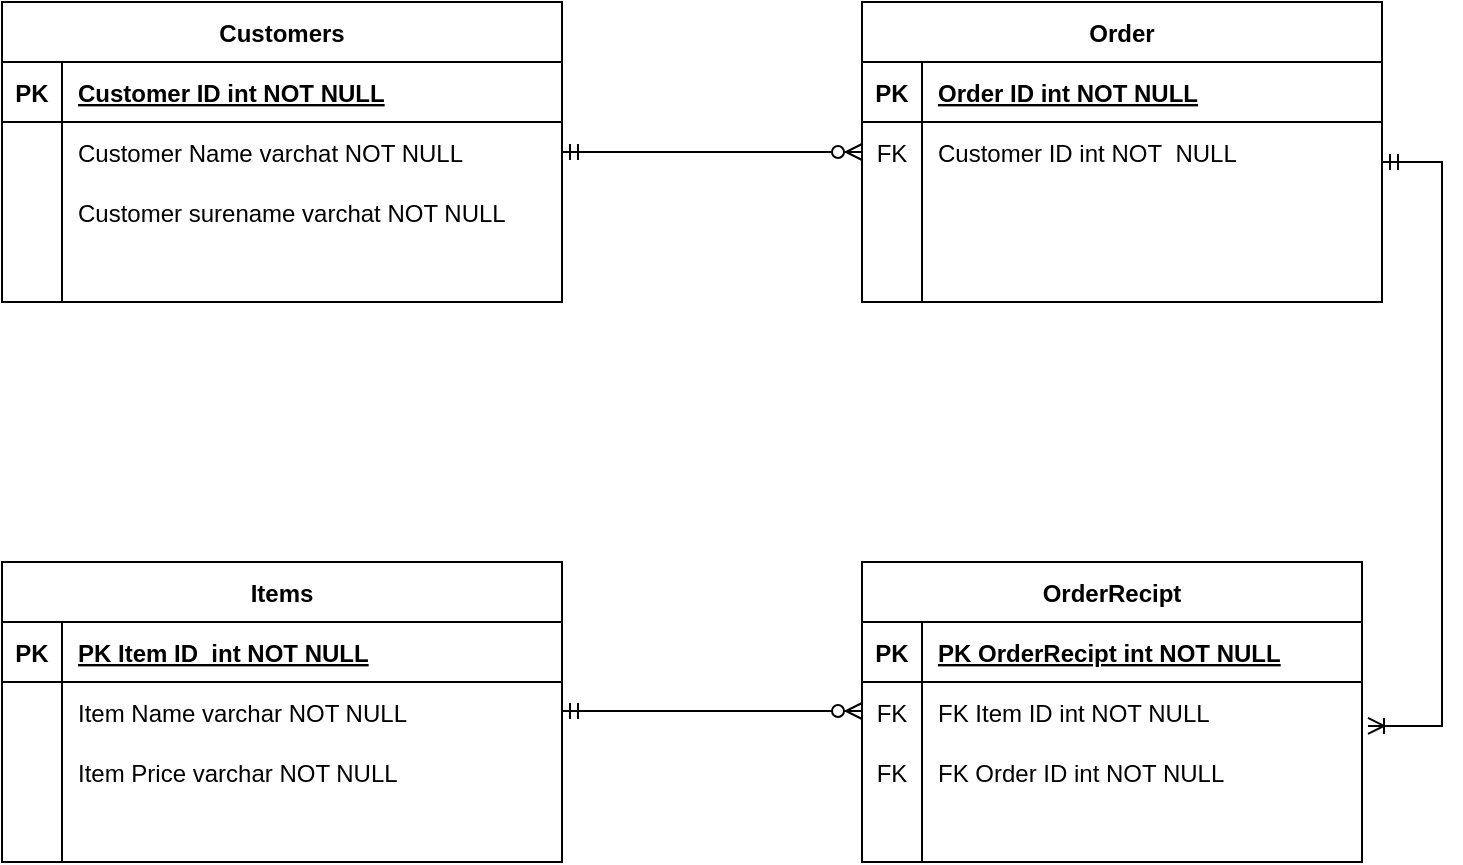 <mxfile version="20.0.4" type="device"><diagram id="BbwdjzTYvavh9_keRaxS" name="Page-1"><mxGraphModel dx="1422" dy="786" grid="1" gridSize="10" guides="1" tooltips="1" connect="1" arrows="1" fold="1" page="1" pageScale="1" pageWidth="827" pageHeight="1169" math="0" shadow="0"><root><mxCell id="0"/><mxCell id="1" parent="0"/><mxCell id="ctoHHBVkUIvdOyT7SXxz-17" value="Customers" style="shape=table;startSize=30;container=1;collapsible=1;childLayout=tableLayout;fixedRows=1;rowLines=0;fontStyle=1;align=center;resizeLast=1;" vertex="1" parent="1"><mxGeometry x="40" y="80" width="280" height="150" as="geometry"/></mxCell><mxCell id="ctoHHBVkUIvdOyT7SXxz-18" value="" style="shape=tableRow;horizontal=0;startSize=0;swimlaneHead=0;swimlaneBody=0;fillColor=none;collapsible=0;dropTarget=0;points=[[0,0.5],[1,0.5]];portConstraint=eastwest;top=0;left=0;right=0;bottom=1;" vertex="1" parent="ctoHHBVkUIvdOyT7SXxz-17"><mxGeometry y="30" width="280" height="30" as="geometry"/></mxCell><mxCell id="ctoHHBVkUIvdOyT7SXxz-19" value="PK" style="shape=partialRectangle;connectable=0;fillColor=none;top=0;left=0;bottom=0;right=0;fontStyle=1;overflow=hidden;" vertex="1" parent="ctoHHBVkUIvdOyT7SXxz-18"><mxGeometry width="30" height="30" as="geometry"><mxRectangle width="30" height="30" as="alternateBounds"/></mxGeometry></mxCell><mxCell id="ctoHHBVkUIvdOyT7SXxz-20" value="Customer ID int NOT NULL" style="shape=partialRectangle;connectable=0;fillColor=none;top=0;left=0;bottom=0;right=0;align=left;spacingLeft=6;fontStyle=5;overflow=hidden;" vertex="1" parent="ctoHHBVkUIvdOyT7SXxz-18"><mxGeometry x="30" width="250" height="30" as="geometry"><mxRectangle width="250" height="30" as="alternateBounds"/></mxGeometry></mxCell><mxCell id="ctoHHBVkUIvdOyT7SXxz-21" value="" style="shape=tableRow;horizontal=0;startSize=0;swimlaneHead=0;swimlaneBody=0;fillColor=none;collapsible=0;dropTarget=0;points=[[0,0.5],[1,0.5]];portConstraint=eastwest;top=0;left=0;right=0;bottom=0;" vertex="1" parent="ctoHHBVkUIvdOyT7SXxz-17"><mxGeometry y="60" width="280" height="30" as="geometry"/></mxCell><mxCell id="ctoHHBVkUIvdOyT7SXxz-22" value="" style="shape=partialRectangle;connectable=0;fillColor=none;top=0;left=0;bottom=0;right=0;editable=1;overflow=hidden;" vertex="1" parent="ctoHHBVkUIvdOyT7SXxz-21"><mxGeometry width="30" height="30" as="geometry"><mxRectangle width="30" height="30" as="alternateBounds"/></mxGeometry></mxCell><mxCell id="ctoHHBVkUIvdOyT7SXxz-23" value="Customer Name varchat NOT NULL" style="shape=partialRectangle;connectable=0;fillColor=none;top=0;left=0;bottom=0;right=0;align=left;spacingLeft=6;overflow=hidden;" vertex="1" parent="ctoHHBVkUIvdOyT7SXxz-21"><mxGeometry x="30" width="250" height="30" as="geometry"><mxRectangle width="250" height="30" as="alternateBounds"/></mxGeometry></mxCell><mxCell id="ctoHHBVkUIvdOyT7SXxz-24" value="" style="shape=tableRow;horizontal=0;startSize=0;swimlaneHead=0;swimlaneBody=0;fillColor=none;collapsible=0;dropTarget=0;points=[[0,0.5],[1,0.5]];portConstraint=eastwest;top=0;left=0;right=0;bottom=0;" vertex="1" parent="ctoHHBVkUIvdOyT7SXxz-17"><mxGeometry y="90" width="280" height="30" as="geometry"/></mxCell><mxCell id="ctoHHBVkUIvdOyT7SXxz-25" value="" style="shape=partialRectangle;connectable=0;fillColor=none;top=0;left=0;bottom=0;right=0;editable=1;overflow=hidden;" vertex="1" parent="ctoHHBVkUIvdOyT7SXxz-24"><mxGeometry width="30" height="30" as="geometry"><mxRectangle width="30" height="30" as="alternateBounds"/></mxGeometry></mxCell><mxCell id="ctoHHBVkUIvdOyT7SXxz-26" value="Customer surename varchat NOT NULL" style="shape=partialRectangle;connectable=0;fillColor=none;top=0;left=0;bottom=0;right=0;align=left;spacingLeft=6;overflow=hidden;" vertex="1" parent="ctoHHBVkUIvdOyT7SXxz-24"><mxGeometry x="30" width="250" height="30" as="geometry"><mxRectangle width="250" height="30" as="alternateBounds"/></mxGeometry></mxCell><mxCell id="ctoHHBVkUIvdOyT7SXxz-27" value="" style="shape=tableRow;horizontal=0;startSize=0;swimlaneHead=0;swimlaneBody=0;fillColor=none;collapsible=0;dropTarget=0;points=[[0,0.5],[1,0.5]];portConstraint=eastwest;top=0;left=0;right=0;bottom=0;" vertex="1" parent="ctoHHBVkUIvdOyT7SXxz-17"><mxGeometry y="120" width="280" height="30" as="geometry"/></mxCell><mxCell id="ctoHHBVkUIvdOyT7SXxz-28" value="" style="shape=partialRectangle;connectable=0;fillColor=none;top=0;left=0;bottom=0;right=0;editable=1;overflow=hidden;" vertex="1" parent="ctoHHBVkUIvdOyT7SXxz-27"><mxGeometry width="30" height="30" as="geometry"><mxRectangle width="30" height="30" as="alternateBounds"/></mxGeometry></mxCell><mxCell id="ctoHHBVkUIvdOyT7SXxz-29" value="" style="shape=partialRectangle;connectable=0;fillColor=none;top=0;left=0;bottom=0;right=0;align=left;spacingLeft=6;overflow=hidden;" vertex="1" parent="ctoHHBVkUIvdOyT7SXxz-27"><mxGeometry x="30" width="250" height="30" as="geometry"><mxRectangle width="250" height="30" as="alternateBounds"/></mxGeometry></mxCell><mxCell id="ctoHHBVkUIvdOyT7SXxz-30" value="OrderRecipt" style="shape=table;startSize=30;container=1;collapsible=1;childLayout=tableLayout;fixedRows=1;rowLines=0;fontStyle=1;align=center;resizeLast=1;" vertex="1" parent="1"><mxGeometry x="470" y="360" width="250" height="150" as="geometry"/></mxCell><mxCell id="ctoHHBVkUIvdOyT7SXxz-31" value="" style="shape=tableRow;horizontal=0;startSize=0;swimlaneHead=0;swimlaneBody=0;fillColor=none;collapsible=0;dropTarget=0;points=[[0,0.5],[1,0.5]];portConstraint=eastwest;top=0;left=0;right=0;bottom=1;" vertex="1" parent="ctoHHBVkUIvdOyT7SXxz-30"><mxGeometry y="30" width="250" height="30" as="geometry"/></mxCell><mxCell id="ctoHHBVkUIvdOyT7SXxz-32" value="PK" style="shape=partialRectangle;connectable=0;fillColor=none;top=0;left=0;bottom=0;right=0;fontStyle=1;overflow=hidden;" vertex="1" parent="ctoHHBVkUIvdOyT7SXxz-31"><mxGeometry width="30" height="30" as="geometry"><mxRectangle width="30" height="30" as="alternateBounds"/></mxGeometry></mxCell><mxCell id="ctoHHBVkUIvdOyT7SXxz-33" value="PK OrderRecipt int NOT NULL" style="shape=partialRectangle;connectable=0;fillColor=none;top=0;left=0;bottom=0;right=0;align=left;spacingLeft=6;fontStyle=5;overflow=hidden;" vertex="1" parent="ctoHHBVkUIvdOyT7SXxz-31"><mxGeometry x="30" width="220" height="30" as="geometry"><mxRectangle width="220" height="30" as="alternateBounds"/></mxGeometry></mxCell><mxCell id="ctoHHBVkUIvdOyT7SXxz-34" value="" style="shape=tableRow;horizontal=0;startSize=0;swimlaneHead=0;swimlaneBody=0;fillColor=none;collapsible=0;dropTarget=0;points=[[0,0.5],[1,0.5]];portConstraint=eastwest;top=0;left=0;right=0;bottom=0;" vertex="1" parent="ctoHHBVkUIvdOyT7SXxz-30"><mxGeometry y="60" width="250" height="30" as="geometry"/></mxCell><mxCell id="ctoHHBVkUIvdOyT7SXxz-35" value="FK" style="shape=partialRectangle;connectable=0;fillColor=none;top=0;left=0;bottom=0;right=0;editable=1;overflow=hidden;" vertex="1" parent="ctoHHBVkUIvdOyT7SXxz-34"><mxGeometry width="30" height="30" as="geometry"><mxRectangle width="30" height="30" as="alternateBounds"/></mxGeometry></mxCell><mxCell id="ctoHHBVkUIvdOyT7SXxz-36" value="FK Item ID int NOT NULL" style="shape=partialRectangle;connectable=0;fillColor=none;top=0;left=0;bottom=0;right=0;align=left;spacingLeft=6;overflow=hidden;" vertex="1" parent="ctoHHBVkUIvdOyT7SXxz-34"><mxGeometry x="30" width="220" height="30" as="geometry"><mxRectangle width="220" height="30" as="alternateBounds"/></mxGeometry></mxCell><mxCell id="ctoHHBVkUIvdOyT7SXxz-37" value="" style="shape=tableRow;horizontal=0;startSize=0;swimlaneHead=0;swimlaneBody=0;fillColor=none;collapsible=0;dropTarget=0;points=[[0,0.5],[1,0.5]];portConstraint=eastwest;top=0;left=0;right=0;bottom=0;" vertex="1" parent="ctoHHBVkUIvdOyT7SXxz-30"><mxGeometry y="90" width="250" height="30" as="geometry"/></mxCell><mxCell id="ctoHHBVkUIvdOyT7SXxz-38" value="FK" style="shape=partialRectangle;connectable=0;fillColor=none;top=0;left=0;bottom=0;right=0;editable=1;overflow=hidden;" vertex="1" parent="ctoHHBVkUIvdOyT7SXxz-37"><mxGeometry width="30" height="30" as="geometry"><mxRectangle width="30" height="30" as="alternateBounds"/></mxGeometry></mxCell><mxCell id="ctoHHBVkUIvdOyT7SXxz-39" value="FK Order ID int NOT NULL" style="shape=partialRectangle;connectable=0;fillColor=none;top=0;left=0;bottom=0;right=0;align=left;spacingLeft=6;overflow=hidden;" vertex="1" parent="ctoHHBVkUIvdOyT7SXxz-37"><mxGeometry x="30" width="220" height="30" as="geometry"><mxRectangle width="220" height="30" as="alternateBounds"/></mxGeometry></mxCell><mxCell id="ctoHHBVkUIvdOyT7SXxz-40" value="" style="shape=tableRow;horizontal=0;startSize=0;swimlaneHead=0;swimlaneBody=0;fillColor=none;collapsible=0;dropTarget=0;points=[[0,0.5],[1,0.5]];portConstraint=eastwest;top=0;left=0;right=0;bottom=0;" vertex="1" parent="ctoHHBVkUIvdOyT7SXxz-30"><mxGeometry y="120" width="250" height="30" as="geometry"/></mxCell><mxCell id="ctoHHBVkUIvdOyT7SXxz-41" value="" style="shape=partialRectangle;connectable=0;fillColor=none;top=0;left=0;bottom=0;right=0;editable=1;overflow=hidden;" vertex="1" parent="ctoHHBVkUIvdOyT7SXxz-40"><mxGeometry width="30" height="30" as="geometry"><mxRectangle width="30" height="30" as="alternateBounds"/></mxGeometry></mxCell><mxCell id="ctoHHBVkUIvdOyT7SXxz-42" value="" style="shape=partialRectangle;connectable=0;fillColor=none;top=0;left=0;bottom=0;right=0;align=left;spacingLeft=6;overflow=hidden;" vertex="1" parent="ctoHHBVkUIvdOyT7SXxz-40"><mxGeometry x="30" width="220" height="30" as="geometry"><mxRectangle width="220" height="30" as="alternateBounds"/></mxGeometry></mxCell><mxCell id="ctoHHBVkUIvdOyT7SXxz-43" value="Items" style="shape=table;startSize=30;container=1;collapsible=1;childLayout=tableLayout;fixedRows=1;rowLines=0;fontStyle=1;align=center;resizeLast=1;" vertex="1" parent="1"><mxGeometry x="40" y="360" width="280" height="150" as="geometry"/></mxCell><mxCell id="ctoHHBVkUIvdOyT7SXxz-44" value="" style="shape=tableRow;horizontal=0;startSize=0;swimlaneHead=0;swimlaneBody=0;fillColor=none;collapsible=0;dropTarget=0;points=[[0,0.5],[1,0.5]];portConstraint=eastwest;top=0;left=0;right=0;bottom=1;" vertex="1" parent="ctoHHBVkUIvdOyT7SXxz-43"><mxGeometry y="30" width="280" height="30" as="geometry"/></mxCell><mxCell id="ctoHHBVkUIvdOyT7SXxz-45" value="PK" style="shape=partialRectangle;connectable=0;fillColor=none;top=0;left=0;bottom=0;right=0;fontStyle=1;overflow=hidden;" vertex="1" parent="ctoHHBVkUIvdOyT7SXxz-44"><mxGeometry width="30" height="30" as="geometry"><mxRectangle width="30" height="30" as="alternateBounds"/></mxGeometry></mxCell><mxCell id="ctoHHBVkUIvdOyT7SXxz-46" value="PK Item ID  int NOT NULL" style="shape=partialRectangle;connectable=0;fillColor=none;top=0;left=0;bottom=0;right=0;align=left;spacingLeft=6;fontStyle=5;overflow=hidden;" vertex="1" parent="ctoHHBVkUIvdOyT7SXxz-44"><mxGeometry x="30" width="250" height="30" as="geometry"><mxRectangle width="250" height="30" as="alternateBounds"/></mxGeometry></mxCell><mxCell id="ctoHHBVkUIvdOyT7SXxz-47" value="" style="shape=tableRow;horizontal=0;startSize=0;swimlaneHead=0;swimlaneBody=0;fillColor=none;collapsible=0;dropTarget=0;points=[[0,0.5],[1,0.5]];portConstraint=eastwest;top=0;left=0;right=0;bottom=0;" vertex="1" parent="ctoHHBVkUIvdOyT7SXxz-43"><mxGeometry y="60" width="280" height="30" as="geometry"/></mxCell><mxCell id="ctoHHBVkUIvdOyT7SXxz-48" value="" style="shape=partialRectangle;connectable=0;fillColor=none;top=0;left=0;bottom=0;right=0;editable=1;overflow=hidden;" vertex="1" parent="ctoHHBVkUIvdOyT7SXxz-47"><mxGeometry width="30" height="30" as="geometry"><mxRectangle width="30" height="30" as="alternateBounds"/></mxGeometry></mxCell><mxCell id="ctoHHBVkUIvdOyT7SXxz-49" value="Item Name varchar NOT NULL" style="shape=partialRectangle;connectable=0;fillColor=none;top=0;left=0;bottom=0;right=0;align=left;spacingLeft=6;overflow=hidden;" vertex="1" parent="ctoHHBVkUIvdOyT7SXxz-47"><mxGeometry x="30" width="250" height="30" as="geometry"><mxRectangle width="250" height="30" as="alternateBounds"/></mxGeometry></mxCell><mxCell id="ctoHHBVkUIvdOyT7SXxz-50" value="" style="shape=tableRow;horizontal=0;startSize=0;swimlaneHead=0;swimlaneBody=0;fillColor=none;collapsible=0;dropTarget=0;points=[[0,0.5],[1,0.5]];portConstraint=eastwest;top=0;left=0;right=0;bottom=0;" vertex="1" parent="ctoHHBVkUIvdOyT7SXxz-43"><mxGeometry y="90" width="280" height="30" as="geometry"/></mxCell><mxCell id="ctoHHBVkUIvdOyT7SXxz-51" value="" style="shape=partialRectangle;connectable=0;fillColor=none;top=0;left=0;bottom=0;right=0;editable=1;overflow=hidden;" vertex="1" parent="ctoHHBVkUIvdOyT7SXxz-50"><mxGeometry width="30" height="30" as="geometry"><mxRectangle width="30" height="30" as="alternateBounds"/></mxGeometry></mxCell><mxCell id="ctoHHBVkUIvdOyT7SXxz-52" value="Item Price varchar NOT NULL" style="shape=partialRectangle;connectable=0;fillColor=none;top=0;left=0;bottom=0;right=0;align=left;spacingLeft=6;overflow=hidden;" vertex="1" parent="ctoHHBVkUIvdOyT7SXxz-50"><mxGeometry x="30" width="250" height="30" as="geometry"><mxRectangle width="250" height="30" as="alternateBounds"/></mxGeometry></mxCell><mxCell id="ctoHHBVkUIvdOyT7SXxz-53" value="" style="shape=tableRow;horizontal=0;startSize=0;swimlaneHead=0;swimlaneBody=0;fillColor=none;collapsible=0;dropTarget=0;points=[[0,0.5],[1,0.5]];portConstraint=eastwest;top=0;left=0;right=0;bottom=0;" vertex="1" parent="ctoHHBVkUIvdOyT7SXxz-43"><mxGeometry y="120" width="280" height="30" as="geometry"/></mxCell><mxCell id="ctoHHBVkUIvdOyT7SXxz-54" value="" style="shape=partialRectangle;connectable=0;fillColor=none;top=0;left=0;bottom=0;right=0;editable=1;overflow=hidden;" vertex="1" parent="ctoHHBVkUIvdOyT7SXxz-53"><mxGeometry width="30" height="30" as="geometry"><mxRectangle width="30" height="30" as="alternateBounds"/></mxGeometry></mxCell><mxCell id="ctoHHBVkUIvdOyT7SXxz-55" value="" style="shape=partialRectangle;connectable=0;fillColor=none;top=0;left=0;bottom=0;right=0;align=left;spacingLeft=6;overflow=hidden;" vertex="1" parent="ctoHHBVkUIvdOyT7SXxz-53"><mxGeometry x="30" width="250" height="30" as="geometry"><mxRectangle width="250" height="30" as="alternateBounds"/></mxGeometry></mxCell><mxCell id="ctoHHBVkUIvdOyT7SXxz-56" value="Order" style="shape=table;startSize=30;container=1;collapsible=1;childLayout=tableLayout;fixedRows=1;rowLines=0;fontStyle=1;align=center;resizeLast=1;" vertex="1" parent="1"><mxGeometry x="470" y="80" width="260" height="150" as="geometry"/></mxCell><mxCell id="ctoHHBVkUIvdOyT7SXxz-57" value="" style="shape=tableRow;horizontal=0;startSize=0;swimlaneHead=0;swimlaneBody=0;fillColor=none;collapsible=0;dropTarget=0;points=[[0,0.5],[1,0.5]];portConstraint=eastwest;top=0;left=0;right=0;bottom=1;" vertex="1" parent="ctoHHBVkUIvdOyT7SXxz-56"><mxGeometry y="30" width="260" height="30" as="geometry"/></mxCell><mxCell id="ctoHHBVkUIvdOyT7SXxz-58" value="PK" style="shape=partialRectangle;connectable=0;fillColor=none;top=0;left=0;bottom=0;right=0;fontStyle=1;overflow=hidden;" vertex="1" parent="ctoHHBVkUIvdOyT7SXxz-57"><mxGeometry width="30" height="30" as="geometry"><mxRectangle width="30" height="30" as="alternateBounds"/></mxGeometry></mxCell><mxCell id="ctoHHBVkUIvdOyT7SXxz-59" value="Order ID int NOT NULL" style="shape=partialRectangle;connectable=0;fillColor=none;top=0;left=0;bottom=0;right=0;align=left;spacingLeft=6;fontStyle=5;overflow=hidden;" vertex="1" parent="ctoHHBVkUIvdOyT7SXxz-57"><mxGeometry x="30" width="230" height="30" as="geometry"><mxRectangle width="230" height="30" as="alternateBounds"/></mxGeometry></mxCell><mxCell id="ctoHHBVkUIvdOyT7SXxz-60" value="" style="shape=tableRow;horizontal=0;startSize=0;swimlaneHead=0;swimlaneBody=0;fillColor=none;collapsible=0;dropTarget=0;points=[[0,0.5],[1,0.5]];portConstraint=eastwest;top=0;left=0;right=0;bottom=0;" vertex="1" parent="ctoHHBVkUIvdOyT7SXxz-56"><mxGeometry y="60" width="260" height="30" as="geometry"/></mxCell><mxCell id="ctoHHBVkUIvdOyT7SXxz-61" value="FK" style="shape=partialRectangle;connectable=0;fillColor=none;top=0;left=0;bottom=0;right=0;editable=1;overflow=hidden;" vertex="1" parent="ctoHHBVkUIvdOyT7SXxz-60"><mxGeometry width="30" height="30" as="geometry"><mxRectangle width="30" height="30" as="alternateBounds"/></mxGeometry></mxCell><mxCell id="ctoHHBVkUIvdOyT7SXxz-62" value="Customer ID int NOT  NULL" style="shape=partialRectangle;connectable=0;fillColor=none;top=0;left=0;bottom=0;right=0;align=left;spacingLeft=6;overflow=hidden;" vertex="1" parent="ctoHHBVkUIvdOyT7SXxz-60"><mxGeometry x="30" width="230" height="30" as="geometry"><mxRectangle width="230" height="30" as="alternateBounds"/></mxGeometry></mxCell><mxCell id="ctoHHBVkUIvdOyT7SXxz-63" value="" style="shape=tableRow;horizontal=0;startSize=0;swimlaneHead=0;swimlaneBody=0;fillColor=none;collapsible=0;dropTarget=0;points=[[0,0.5],[1,0.5]];portConstraint=eastwest;top=0;left=0;right=0;bottom=0;" vertex="1" parent="ctoHHBVkUIvdOyT7SXxz-56"><mxGeometry y="90" width="260" height="30" as="geometry"/></mxCell><mxCell id="ctoHHBVkUIvdOyT7SXxz-64" value="" style="shape=partialRectangle;connectable=0;fillColor=none;top=0;left=0;bottom=0;right=0;editable=1;overflow=hidden;" vertex="1" parent="ctoHHBVkUIvdOyT7SXxz-63"><mxGeometry width="30" height="30" as="geometry"><mxRectangle width="30" height="30" as="alternateBounds"/></mxGeometry></mxCell><mxCell id="ctoHHBVkUIvdOyT7SXxz-65" value="" style="shape=partialRectangle;connectable=0;fillColor=none;top=0;left=0;bottom=0;right=0;align=left;spacingLeft=6;overflow=hidden;" vertex="1" parent="ctoHHBVkUIvdOyT7SXxz-63"><mxGeometry x="30" width="230" height="30" as="geometry"><mxRectangle width="230" height="30" as="alternateBounds"/></mxGeometry></mxCell><mxCell id="ctoHHBVkUIvdOyT7SXxz-66" value="" style="shape=tableRow;horizontal=0;startSize=0;swimlaneHead=0;swimlaneBody=0;fillColor=none;collapsible=0;dropTarget=0;points=[[0,0.5],[1,0.5]];portConstraint=eastwest;top=0;left=0;right=0;bottom=0;" vertex="1" parent="ctoHHBVkUIvdOyT7SXxz-56"><mxGeometry y="120" width="260" height="30" as="geometry"/></mxCell><mxCell id="ctoHHBVkUIvdOyT7SXxz-67" value="" style="shape=partialRectangle;connectable=0;fillColor=none;top=0;left=0;bottom=0;right=0;editable=1;overflow=hidden;" vertex="1" parent="ctoHHBVkUIvdOyT7SXxz-66"><mxGeometry width="30" height="30" as="geometry"><mxRectangle width="30" height="30" as="alternateBounds"/></mxGeometry></mxCell><mxCell id="ctoHHBVkUIvdOyT7SXxz-68" value="" style="shape=partialRectangle;connectable=0;fillColor=none;top=0;left=0;bottom=0;right=0;align=left;spacingLeft=6;overflow=hidden;" vertex="1" parent="ctoHHBVkUIvdOyT7SXxz-66"><mxGeometry x="30" width="230" height="30" as="geometry"><mxRectangle width="230" height="30" as="alternateBounds"/></mxGeometry></mxCell><mxCell id="ctoHHBVkUIvdOyT7SXxz-69" value="" style="edgeStyle=entityRelationEdgeStyle;fontSize=12;html=1;endArrow=ERzeroToMany;startArrow=ERmandOne;rounded=0;exitX=1;exitY=0.5;exitDx=0;exitDy=0;entryX=0;entryY=0.5;entryDx=0;entryDy=0;" edge="1" parent="1" source="ctoHHBVkUIvdOyT7SXxz-21" target="ctoHHBVkUIvdOyT7SXxz-60"><mxGeometry width="100" height="100" relative="1" as="geometry"><mxPoint x="390" y="360" as="sourcePoint"/><mxPoint x="490" y="260" as="targetPoint"/></mxGeometry></mxCell><mxCell id="ctoHHBVkUIvdOyT7SXxz-70" value="" style="edgeStyle=entityRelationEdgeStyle;fontSize=12;html=1;endArrow=ERzeroToMany;startArrow=ERmandOne;rounded=0;exitX=1;exitY=0.5;exitDx=0;exitDy=0;entryX=0;entryY=0.5;entryDx=0;entryDy=0;" edge="1" parent="1"><mxGeometry width="100" height="100" relative="1" as="geometry"><mxPoint x="320" y="434.5" as="sourcePoint"/><mxPoint x="470" y="434.5" as="targetPoint"/></mxGeometry></mxCell><mxCell id="ctoHHBVkUIvdOyT7SXxz-72" value="" style="edgeStyle=entityRelationEdgeStyle;fontSize=12;html=1;endArrow=ERoneToMany;startArrow=ERmandOne;rounded=0;entryX=1.012;entryY=0.733;entryDx=0;entryDy=0;entryPerimeter=0;" edge="1" parent="1" target="ctoHHBVkUIvdOyT7SXxz-34"><mxGeometry width="100" height="100" relative="1" as="geometry"><mxPoint x="730" y="160" as="sourcePoint"/><mxPoint x="600" y="320" as="targetPoint"/></mxGeometry></mxCell></root></mxGraphModel></diagram></mxfile>